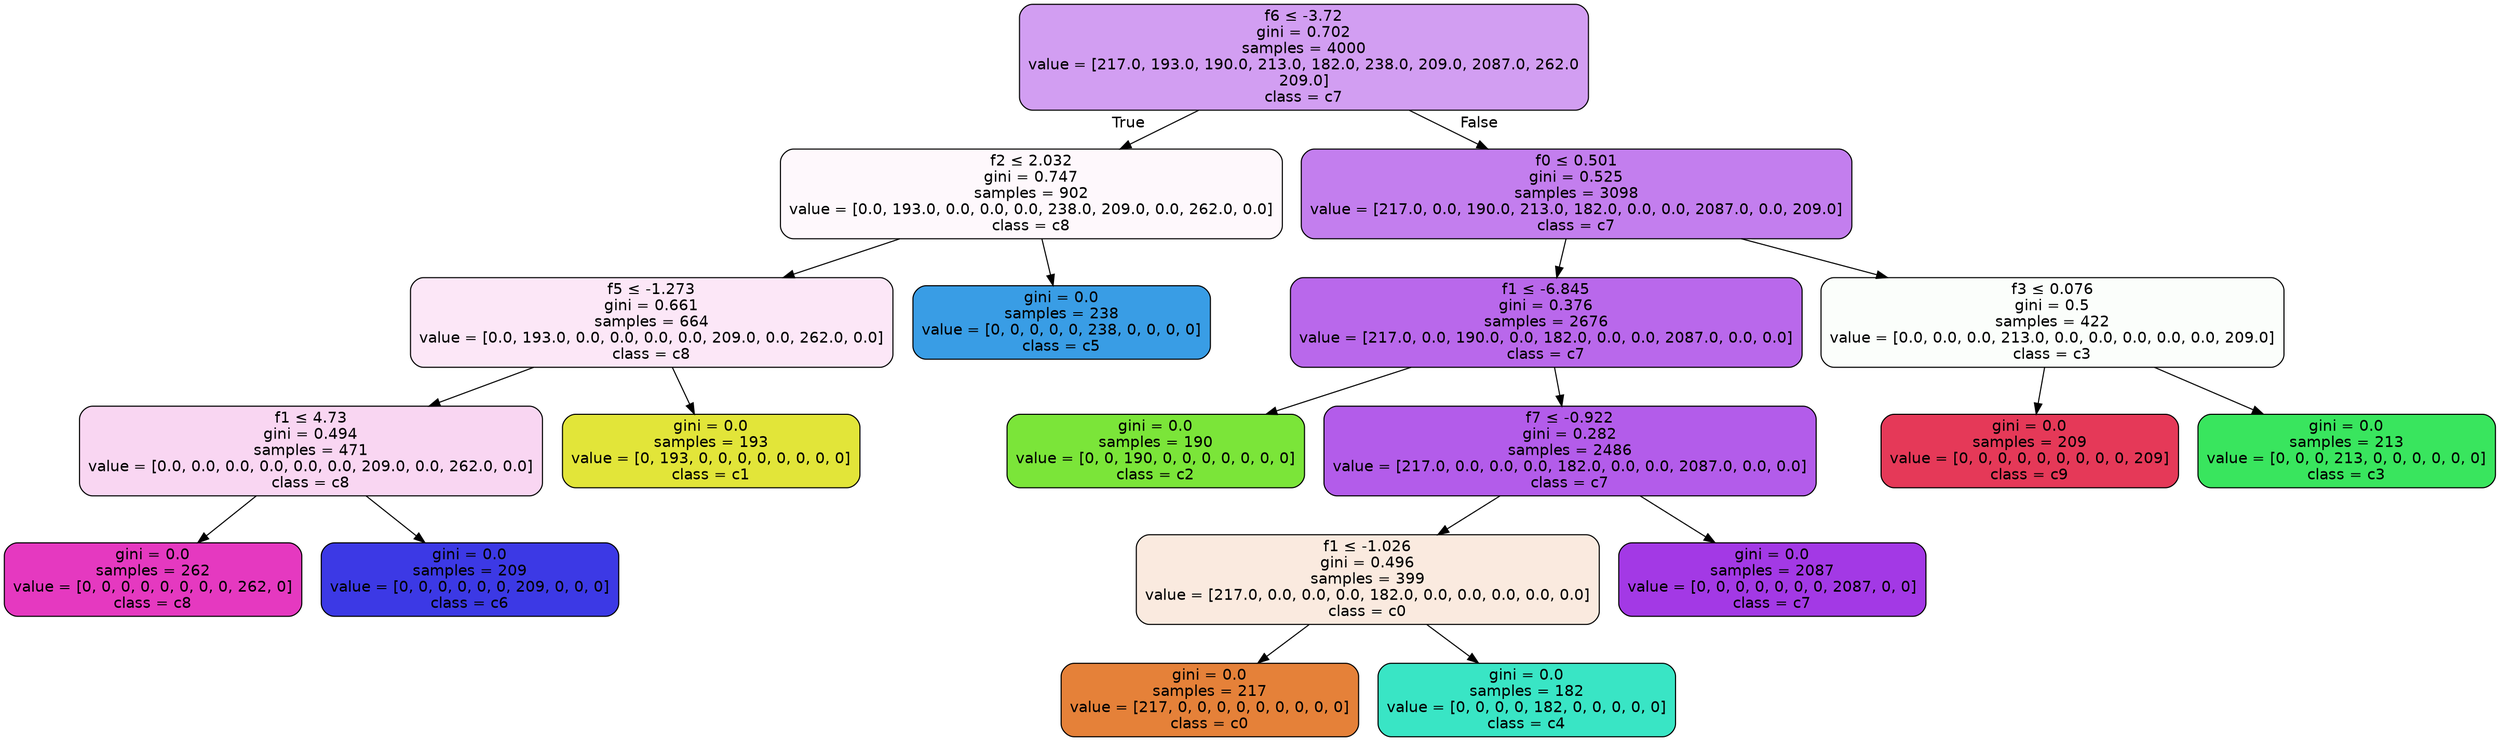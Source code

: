 digraph Tree {
node [shape=box, style="filled, rounded", color="black", fontname=helvetica] ;
edge [fontname=helvetica] ;
0 [label=<f6 &le; -3.72<br/>gini = 0.702<br/>samples = 4000<br/>value = [217.0, 193.0, 190.0, 213.0, 182.0, 238.0, 209.0, 2087.0, 262.0<br/>209.0]<br/>class = c7>, fillcolor="#a339e57c"] ;
1 [label=<f2 &le; 2.032<br/>gini = 0.747<br/>samples = 902<br/>value = [0.0, 193.0, 0.0, 0.0, 0.0, 238.0, 209.0, 0.0, 262.0, 0.0]<br/>class = c8>, fillcolor="#e539c009"] ;
0 -> 1 [labeldistance=2.5, labelangle=45, headlabel="True"] ;
2 [label=<f5 &le; -1.273<br/>gini = 0.661<br/>samples = 664<br/>value = [0.0, 193.0, 0.0, 0.0, 0.0, 0.0, 209.0, 0.0, 262.0, 0.0]<br/>class = c8>, fillcolor="#e539c01e"] ;
1 -> 2 ;
3 [label=<f1 &le; 4.73<br/>gini = 0.494<br/>samples = 471<br/>value = [0.0, 0.0, 0.0, 0.0, 0.0, 0.0, 209.0, 0.0, 262.0, 0.0]<br/>class = c8>, fillcolor="#e539c034"] ;
2 -> 3 ;
4 [label=<gini = 0.0<br/>samples = 262<br/>value = [0, 0, 0, 0, 0, 0, 0, 0, 262, 0]<br/>class = c8>, fillcolor="#e539c0ff"] ;
3 -> 4 ;
5 [label=<gini = 0.0<br/>samples = 209<br/>value = [0, 0, 0, 0, 0, 0, 209, 0, 0, 0]<br/>class = c6>, fillcolor="#3c39e5ff"] ;
3 -> 5 ;
6 [label=<gini = 0.0<br/>samples = 193<br/>value = [0, 193, 0, 0, 0, 0, 0, 0, 0, 0]<br/>class = c1>, fillcolor="#e2e539ff"] ;
2 -> 6 ;
7 [label=<gini = 0.0<br/>samples = 238<br/>value = [0, 0, 0, 0, 0, 238, 0, 0, 0, 0]<br/>class = c5>, fillcolor="#399de5ff"] ;
1 -> 7 ;
8 [label=<f0 &le; 0.501<br/>gini = 0.525<br/>samples = 3098<br/>value = [217.0, 0.0, 190.0, 213.0, 182.0, 0.0, 0.0, 2087.0, 0.0, 209.0]<br/>class = c7>, fillcolor="#a339e5a6"] ;
0 -> 8 [labeldistance=2.5, labelangle=-45, headlabel="False"] ;
9 [label=<f1 &le; -6.845<br/>gini = 0.376<br/>samples = 2676<br/>value = [217.0, 0.0, 190.0, 0.0, 182.0, 0.0, 0.0, 2087.0, 0.0, 0.0]<br/>class = c7>, fillcolor="#a339e5c2"] ;
8 -> 9 ;
10 [label=<gini = 0.0<br/>samples = 190<br/>value = [0, 0, 190, 0, 0, 0, 0, 0, 0, 0]<br/>class = c2>, fillcolor="#7be539ff"] ;
9 -> 10 ;
11 [label=<f7 &le; -0.922<br/>gini = 0.282<br/>samples = 2486<br/>value = [217.0, 0.0, 0.0, 0.0, 182.0, 0.0, 0.0, 2087.0, 0.0, 0.0]<br/>class = c7>, fillcolor="#a339e5d2"] ;
9 -> 11 ;
12 [label=<f1 &le; -1.026<br/>gini = 0.496<br/>samples = 399<br/>value = [217.0, 0.0, 0.0, 0.0, 182.0, 0.0, 0.0, 0.0, 0.0, 0.0]<br/>class = c0>, fillcolor="#e5813929"] ;
11 -> 12 ;
13 [label=<gini = 0.0<br/>samples = 217<br/>value = [217, 0, 0, 0, 0, 0, 0, 0, 0, 0]<br/>class = c0>, fillcolor="#e58139ff"] ;
12 -> 13 ;
14 [label=<gini = 0.0<br/>samples = 182<br/>value = [0, 0, 0, 0, 182, 0, 0, 0, 0, 0]<br/>class = c4>, fillcolor="#39e5c5ff"] ;
12 -> 14 ;
15 [label=<gini = 0.0<br/>samples = 2087<br/>value = [0, 0, 0, 0, 0, 0, 0, 2087, 0, 0]<br/>class = c7>, fillcolor="#a339e5ff"] ;
11 -> 15 ;
16 [label=<f3 &le; 0.076<br/>gini = 0.5<br/>samples = 422<br/>value = [0.0, 0.0, 0.0, 213.0, 0.0, 0.0, 0.0, 0.0, 0.0, 209.0]<br/>class = c3>, fillcolor="#39e55e05"] ;
8 -> 16 ;
17 [label=<gini = 0.0<br/>samples = 209<br/>value = [0, 0, 0, 0, 0, 0, 0, 0, 0, 209]<br/>class = c9>, fillcolor="#e53958ff"] ;
16 -> 17 ;
18 [label=<gini = 0.0<br/>samples = 213<br/>value = [0, 0, 0, 213, 0, 0, 0, 0, 0, 0]<br/>class = c3>, fillcolor="#39e55eff"] ;
16 -> 18 ;
}
